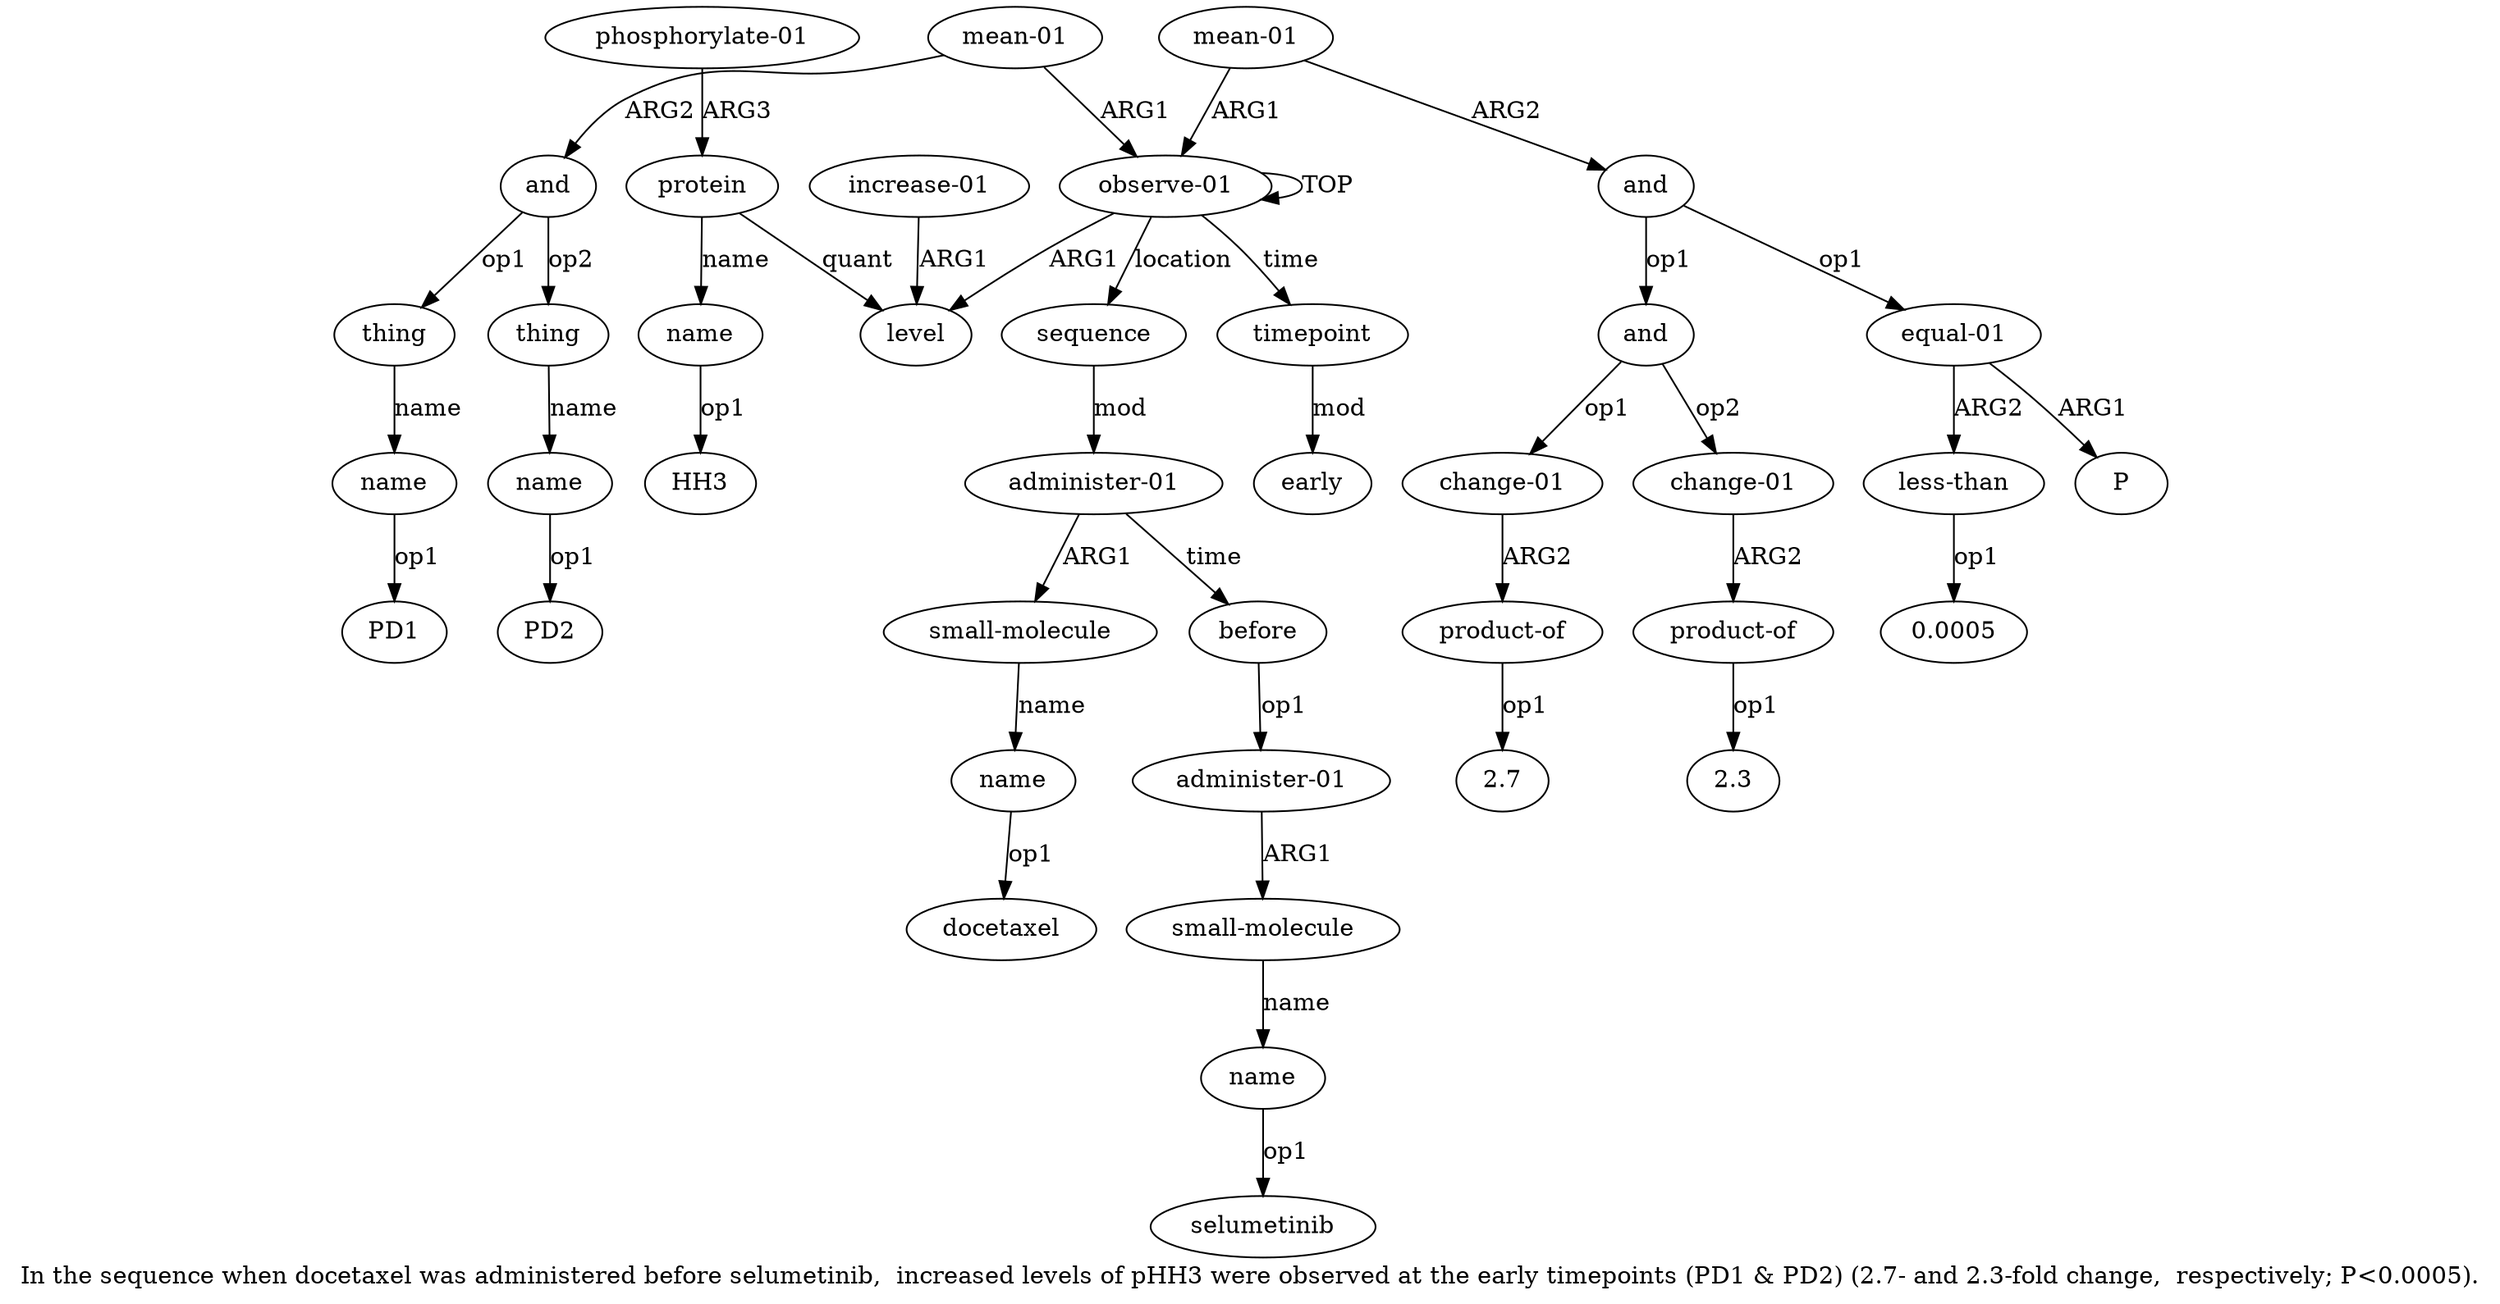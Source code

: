 digraph  {
	graph [label="In the sequence when docetaxel was administered before selumetinib,  increased levels of pHH3 were observed at the early timepoints (\
PD1 & PD2) (2.7- and 2.3-fold change,  respectively; P<0.0005)."];
	node [label="\N"];
	a20	 [color=black,
		gold_ind=20,
		gold_label=thing,
		label=thing,
		test_ind=20,
		test_label=thing];
	a21	 [color=black,
		gold_ind=21,
		gold_label=name,
		label=name,
		test_ind=21,
		test_label=name];
	a20 -> a21 [key=0,
	color=black,
	gold_label=name,
	label=name,
	test_label=name];
"a21 PD2" [color=black,
	gold_ind=-1,
	gold_label=PD2,
	label=PD2,
	test_ind=-1,
	test_label=PD2];
a21 -> "a21 PD2" [key=0,
color=black,
gold_label=op1,
label=op1,
test_label=op1];
a22 [color=black,
gold_ind=22,
gold_label="mean-01",
label="mean-01",
test_ind=22,
test_label="mean-01"];
a23 [color=black,
gold_ind=23,
gold_label=and,
label=and,
test_ind=23,
test_label=and];
a22 -> a23 [key=0,
color=black,
gold_label=ARG2,
label=ARG2,
test_label=ARG2];
a0 [color=black,
gold_ind=0,
gold_label="observe-01",
label="observe-01",
test_ind=0,
test_label="observe-01"];
a22 -> a0 [key=0,
color=black,
gold_label=ARG1,
label=ARG1,
test_label=ARG1];
a24 [color=black,
gold_ind=24,
gold_label=and,
label=and,
test_ind=24,
test_label=and];
a23 -> a24 [key=0,
color=black,
gold_label=op1,
label=op1,
test_label=op1];
a29 [color=black,
gold_ind=29,
gold_label="equal-01",
label="equal-01",
test_ind=29,
test_label="equal-01"];
a23 -> a29 [key=0,
color=black,
gold_label=op1,
label=op1,
test_label=op1];
a25 [color=black,
gold_ind=25,
gold_label="change-01",
label="change-01",
test_ind=25,
test_label="change-01"];
a24 -> a25 [key=0,
color=black,
gold_label=op1,
label=op1,
test_label=op1];
a27 [color=black,
gold_ind=27,
gold_label="change-01",
label="change-01",
test_ind=27,
test_label="change-01"];
a24 -> a27 [key=0,
color=black,
gold_label=op2,
label=op2,
test_label=op2];
a26 [color=black,
gold_ind=26,
gold_label="product-of",
label="product-of",
test_ind=26,
test_label="product-of"];
a25 -> a26 [key=0,
color=black,
gold_label=ARG2,
label=ARG2,
test_label=ARG2];
"a26 2.7" [color=black,
gold_ind=-1,
gold_label=2.7,
label=2.7,
test_ind=-1,
test_label=2.7];
a26 -> "a26 2.7" [key=0,
color=black,
gold_label=op1,
label=op1,
test_label=op1];
a28 [color=black,
gold_ind=28,
gold_label="product-of",
label="product-of",
test_ind=28,
test_label="product-of"];
a27 -> a28 [key=0,
color=black,
gold_label=ARG2,
label=ARG2,
test_label=ARG2];
"a28 2.3" [color=black,
gold_ind=-1,
gold_label=2.3,
label=2.3,
test_ind=-1,
test_label=2.3];
a28 -> "a28 2.3" [key=0,
color=black,
gold_label=op1,
label=op1,
test_label=op1];
a31 [color=black,
gold_ind=31,
gold_label="less-than",
label="less-than",
test_ind=31,
test_label="less-than"];
a29 -> a31 [key=0,
color=black,
gold_label=ARG2,
label=ARG2,
test_label=ARG2];
a30 [color=black,
gold_ind=30,
gold_label=P,
label=P,
test_ind=30,
test_label=P];
a29 -> a30 [key=0,
color=black,
gold_label=ARG1,
label=ARG1,
test_label=ARG1];
"a31 0.0005" [color=black,
gold_ind=-1,
gold_label=0.0005,
label=0.0005,
test_ind=-1,
test_label=0.0005];
a31 -> "a31 0.0005" [key=0,
color=black,
gold_label=op1,
label=op1,
test_label=op1];
"a19 PD1" [color=black,
gold_ind=-1,
gold_label=PD1,
label=PD1,
test_ind=-1,
test_label=PD1];
"a11 docetaxel" [color=black,
gold_ind=-1,
gold_label=docetaxel,
label=docetaxel,
test_ind=-1,
test_label=docetaxel];
"a15 selumetinib" [color=black,
gold_ind=-1,
gold_label=selumetinib,
label=selumetinib,
test_ind=-1,
test_label=selumetinib];
a15 [color=black,
gold_ind=15,
gold_label=name,
label=name,
test_ind=15,
test_label=name];
a15 -> "a15 selumetinib" [key=0,
color=black,
gold_label=op1,
label=op1,
test_label=op1];
a14 [color=black,
gold_ind=14,
gold_label="small-molecule",
label="small-molecule",
test_ind=14,
test_label="small-molecule"];
a14 -> a15 [key=0,
color=black,
gold_label=name,
label=name,
test_label=name];
a17 [color=black,
gold_ind=17,
gold_label=and,
label=and,
test_ind=17,
test_label=and];
a17 -> a20 [key=0,
color=black,
gold_label=op2,
label=op2,
test_label=op2];
a18 [color=black,
gold_ind=18,
gold_label=thing,
label=thing,
test_ind=18,
test_label=thing];
a17 -> a18 [key=0,
color=black,
gold_label=op1,
label=op1,
test_label=op1];
a16 [color=black,
gold_ind=16,
gold_label="mean-01",
label="mean-01",
test_ind=16,
test_label="mean-01"];
a16 -> a17 [key=0,
color=black,
gold_label=ARG2,
label=ARG2,
test_label=ARG2];
a16 -> a0 [key=0,
color=black,
gold_label=ARG1,
label=ARG1,
test_label=ARG1];
a11 [color=black,
gold_ind=11,
gold_label=name,
label=name,
test_ind=11,
test_label=name];
a11 -> "a11 docetaxel" [key=0,
color=black,
gold_label=op1,
label=op1,
test_label=op1];
a10 [color=black,
gold_ind=10,
gold_label="small-molecule",
label="small-molecule",
test_ind=10,
test_label="small-molecule"];
a10 -> a11 [key=0,
color=black,
gold_label=name,
label=name,
test_label=name];
a13 [color=black,
gold_ind=13,
gold_label="administer-01",
label="administer-01",
test_ind=13,
test_label="administer-01"];
a13 -> a14 [key=0,
color=black,
gold_label=ARG1,
label=ARG1,
test_label=ARG1];
a12 [color=black,
gold_ind=12,
gold_label=before,
label=before,
test_ind=12,
test_label=before];
a12 -> a13 [key=0,
color=black,
gold_label=op1,
label=op1,
test_label=op1];
a19 [color=black,
gold_ind=19,
gold_label=name,
label=name,
test_ind=19,
test_label=name];
a19 -> "a19 PD1" [key=0,
color=black,
gold_label=op1,
label=op1,
test_label=op1];
a18 -> a19 [key=0,
color=black,
gold_label=name,
label=name,
test_label=name];
a1 [color=black,
gold_ind=1,
gold_label=level,
label=level,
test_ind=1,
test_label=level];
a0 -> a1 [key=0,
color=black,
gold_label=ARG1,
label=ARG1,
test_label=ARG1];
a0 -> a0 [key=0,
color=black,
gold_label=TOP,
label=TOP,
test_label=TOP];
a6 [color=black,
gold_ind=6,
gold_label=timepoint,
label=timepoint,
test_ind=6,
test_label=timepoint];
a0 -> a6 [key=0,
color=black,
gold_label=time,
label=time,
test_label=time];
a8 [color=black,
gold_ind=8,
gold_label=sequence,
label=sequence,
test_ind=8,
test_label=sequence];
a0 -> a8 [key=0,
color=black,
gold_label=location,
label=location,
test_label=location];
a3 [color=black,
gold_ind=3,
gold_label=protein,
label=protein,
test_ind=3,
test_label=protein];
a3 -> a1 [key=0,
color=black,
gold_label=quant,
label=quant,
test_label=quant];
a4 [color=black,
gold_ind=4,
gold_label=name,
label=name,
test_ind=4,
test_label=name];
a3 -> a4 [key=0,
color=black,
gold_label=name,
label=name,
test_label=name];
a2 [color=black,
gold_ind=2,
gold_label="increase-01",
label="increase-01",
test_ind=2,
test_label="increase-01"];
a2 -> a1 [key=0,
color=black,
gold_label=ARG1,
label=ARG1,
test_label=ARG1];
a5 [color=black,
gold_ind=5,
gold_label="phosphorylate-01",
label="phosphorylate-01",
test_ind=5,
test_label="phosphorylate-01"];
a5 -> a3 [key=0,
color=black,
gold_label=ARG3,
label=ARG3,
test_label=ARG3];
"a4 HH3" [color=black,
gold_ind=-1,
gold_label=HH3,
label=HH3,
test_ind=-1,
test_label=HH3];
a4 -> "a4 HH3" [key=0,
color=black,
gold_label=op1,
label=op1,
test_label=op1];
a7 [color=black,
gold_ind=7,
gold_label=early,
label=early,
test_ind=7,
test_label=early];
a6 -> a7 [key=0,
color=black,
gold_label=mod,
label=mod,
test_label=mod];
a9 [color=black,
gold_ind=9,
gold_label="administer-01",
label="administer-01",
test_ind=9,
test_label="administer-01"];
a9 -> a10 [key=0,
color=black,
gold_label=ARG1,
label=ARG1,
test_label=ARG1];
a9 -> a12 [key=0,
color=black,
gold_label=time,
label=time,
test_label=time];
a8 -> a9 [key=0,
color=black,
gold_label=mod,
label=mod,
test_label=mod];
}
